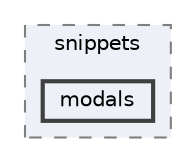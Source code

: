 digraph "resources/views/backend/site_super_admin/tenant_domain/snippets/modals"
{
 // LATEX_PDF_SIZE
  bgcolor="transparent";
  edge [fontname=Helvetica,fontsize=10,labelfontname=Helvetica,labelfontsize=10];
  node [fontname=Helvetica,fontsize=10,shape=box,height=0.2,width=0.4];
  compound=true
  subgraph clusterdir_1ccb85c69ac0a86d8c3ba661be5c2a22 {
    graph [ bgcolor="#edf0f7", pencolor="grey50", label="snippets", fontname=Helvetica,fontsize=10 style="filled,dashed", URL="dir_1ccb85c69ac0a86d8c3ba661be5c2a22.html",tooltip=""]
  dir_778c06f68c279573a3f9f33fdcb0cc33 [label="modals", fillcolor="#edf0f7", color="grey25", style="filled,bold", URL="dir_778c06f68c279573a3f9f33fdcb0cc33.html",tooltip=""];
  }
}
